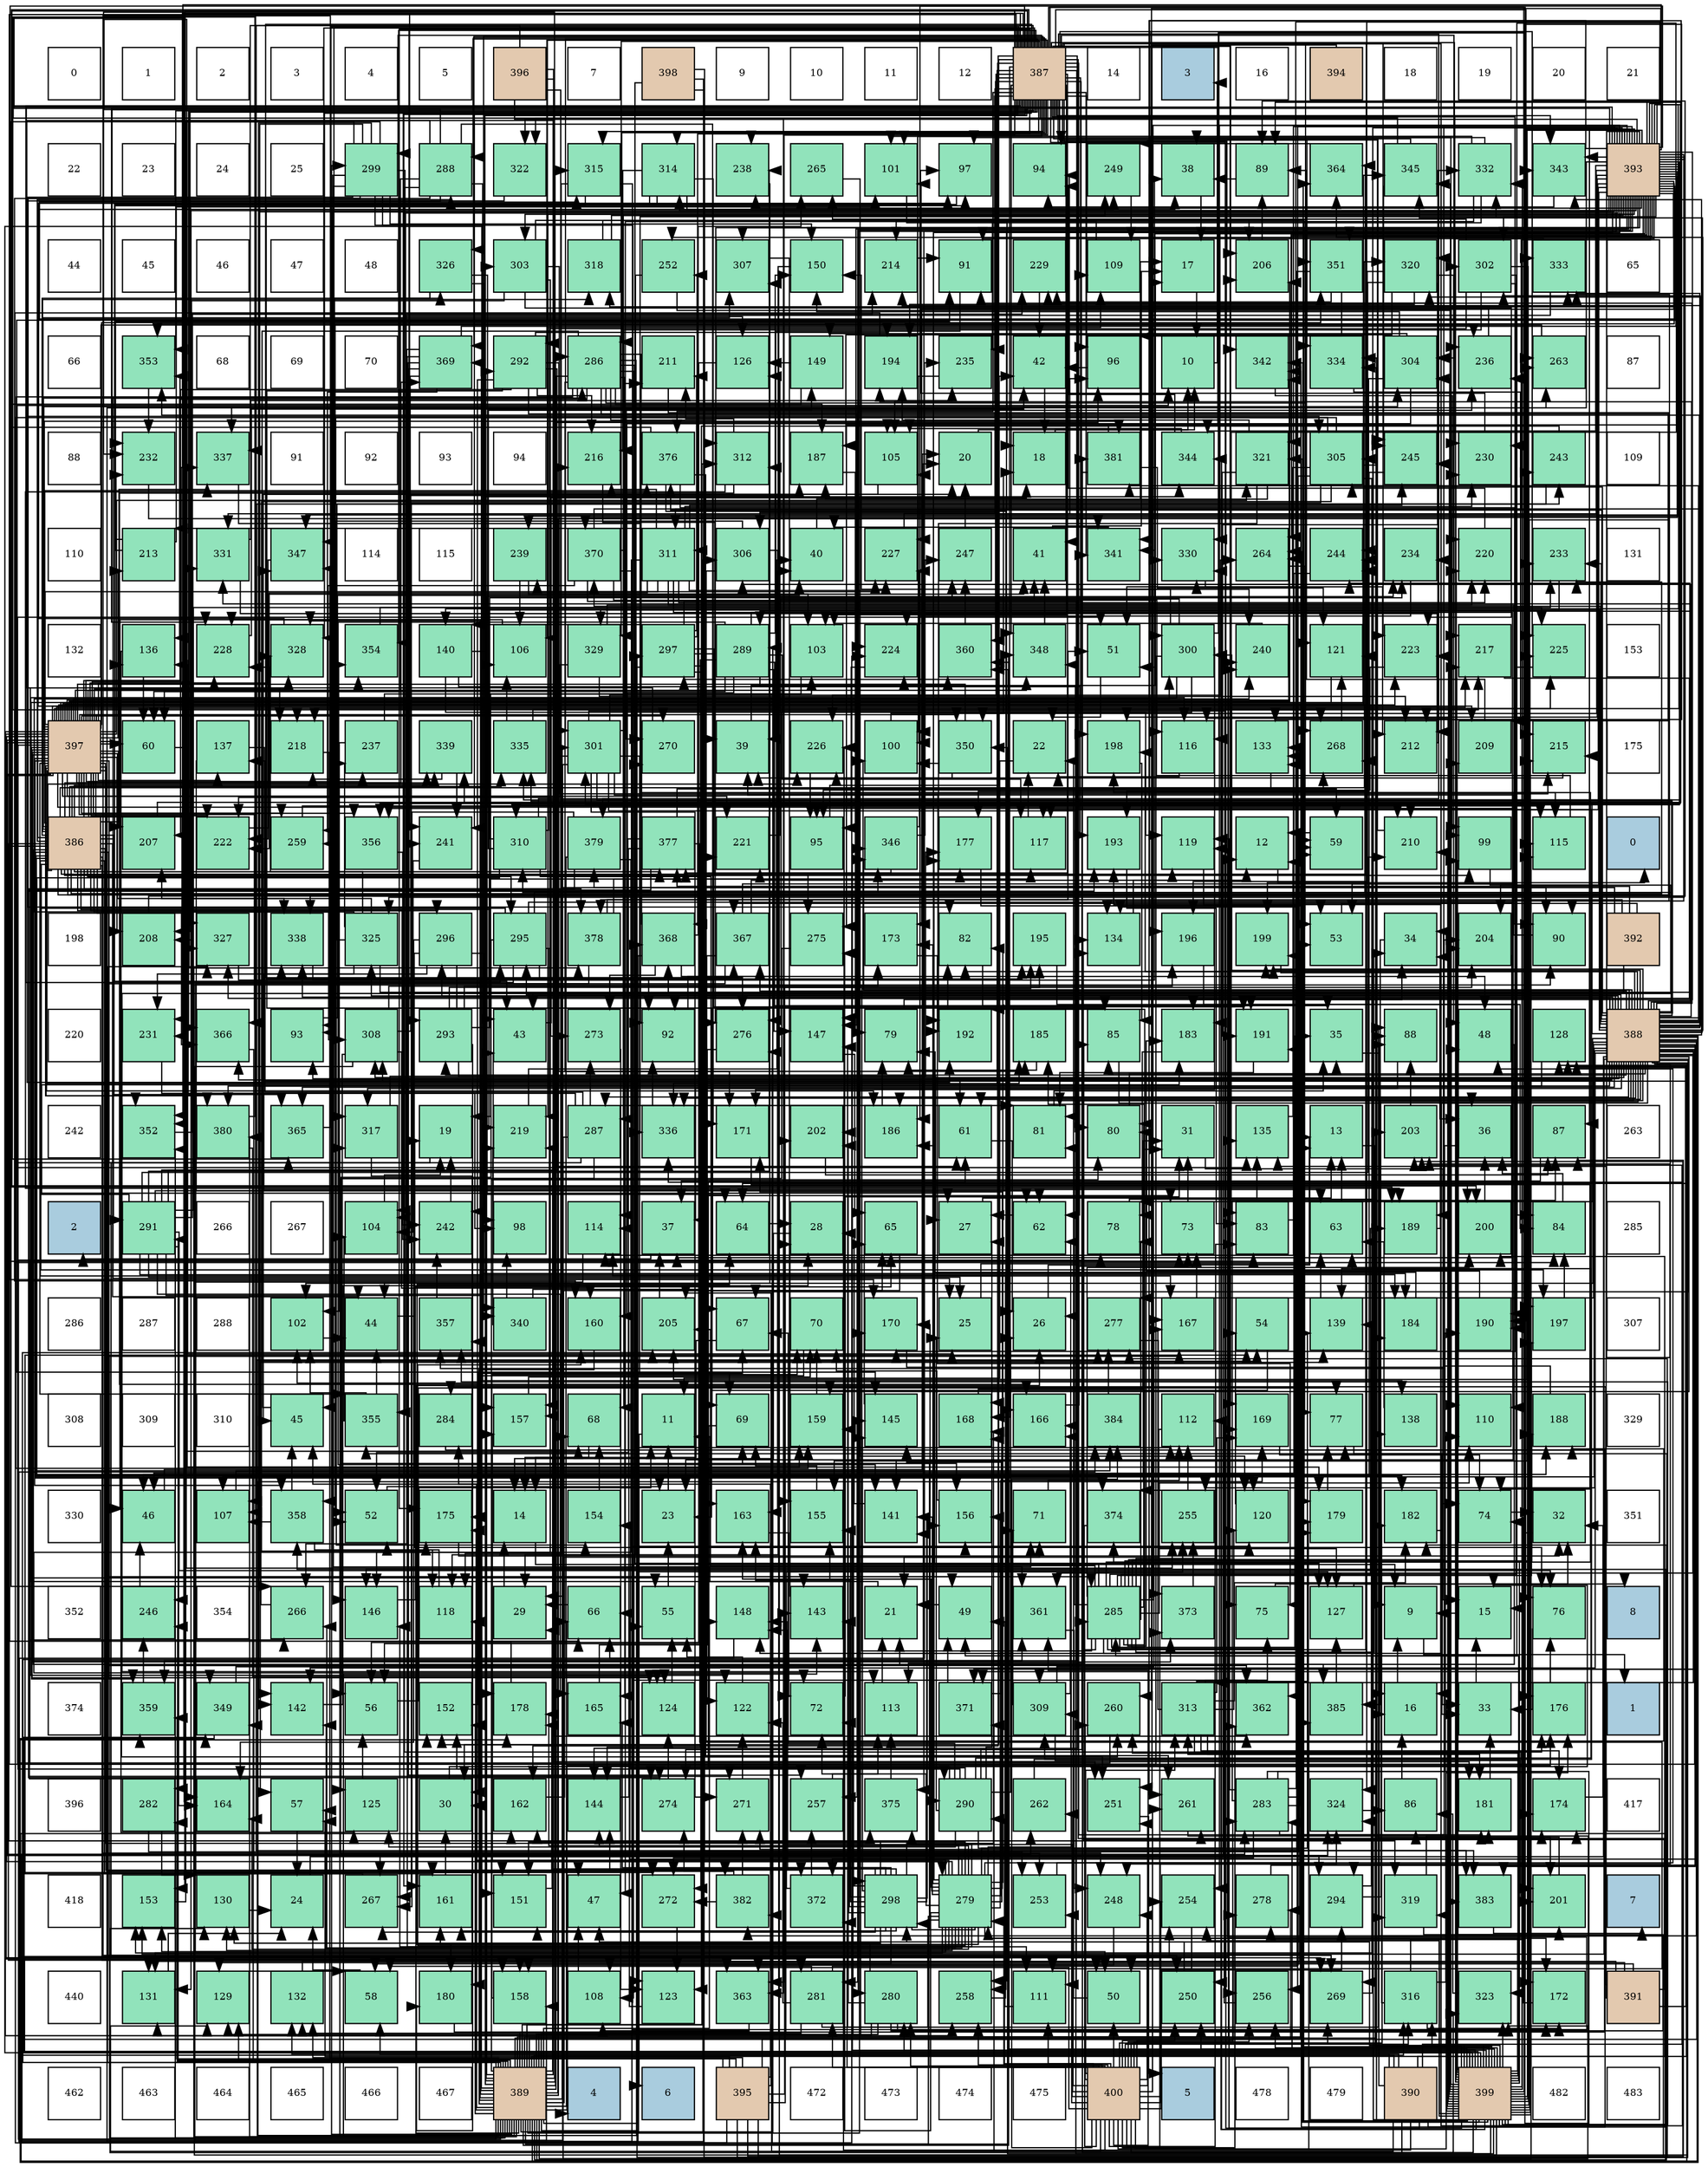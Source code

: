 digraph layout{
 rankdir=TB;
 splines=ortho;
 node [style=filled shape=square fixedsize=true width=0.6];
0[label="0", fontsize=8, fillcolor="#ffffff"];
1[label="1", fontsize=8, fillcolor="#ffffff"];
2[label="2", fontsize=8, fillcolor="#ffffff"];
3[label="3", fontsize=8, fillcolor="#ffffff"];
4[label="4", fontsize=8, fillcolor="#ffffff"];
5[label="5", fontsize=8, fillcolor="#ffffff"];
6[label="396", fontsize=8, fillcolor="#e3c9af"];
7[label="7", fontsize=8, fillcolor="#ffffff"];
8[label="398", fontsize=8, fillcolor="#e3c9af"];
9[label="9", fontsize=8, fillcolor="#ffffff"];
10[label="10", fontsize=8, fillcolor="#ffffff"];
11[label="11", fontsize=8, fillcolor="#ffffff"];
12[label="12", fontsize=8, fillcolor="#ffffff"];
13[label="387", fontsize=8, fillcolor="#e3c9af"];
14[label="14", fontsize=8, fillcolor="#ffffff"];
15[label="3", fontsize=8, fillcolor="#a9ccde"];
16[label="16", fontsize=8, fillcolor="#ffffff"];
17[label="394", fontsize=8, fillcolor="#e3c9af"];
18[label="18", fontsize=8, fillcolor="#ffffff"];
19[label="19", fontsize=8, fillcolor="#ffffff"];
20[label="20", fontsize=8, fillcolor="#ffffff"];
21[label="21", fontsize=8, fillcolor="#ffffff"];
22[label="22", fontsize=8, fillcolor="#ffffff"];
23[label="23", fontsize=8, fillcolor="#ffffff"];
24[label="24", fontsize=8, fillcolor="#ffffff"];
25[label="25", fontsize=8, fillcolor="#ffffff"];
26[label="299", fontsize=8, fillcolor="#91e3bb"];
27[label="288", fontsize=8, fillcolor="#91e3bb"];
28[label="322", fontsize=8, fillcolor="#91e3bb"];
29[label="315", fontsize=8, fillcolor="#91e3bb"];
30[label="314", fontsize=8, fillcolor="#91e3bb"];
31[label="238", fontsize=8, fillcolor="#91e3bb"];
32[label="265", fontsize=8, fillcolor="#91e3bb"];
33[label="101", fontsize=8, fillcolor="#91e3bb"];
34[label="97", fontsize=8, fillcolor="#91e3bb"];
35[label="94", fontsize=8, fillcolor="#91e3bb"];
36[label="249", fontsize=8, fillcolor="#91e3bb"];
37[label="38", fontsize=8, fillcolor="#91e3bb"];
38[label="89", fontsize=8, fillcolor="#91e3bb"];
39[label="364", fontsize=8, fillcolor="#91e3bb"];
40[label="345", fontsize=8, fillcolor="#91e3bb"];
41[label="332", fontsize=8, fillcolor="#91e3bb"];
42[label="343", fontsize=8, fillcolor="#91e3bb"];
43[label="393", fontsize=8, fillcolor="#e3c9af"];
44[label="44", fontsize=8, fillcolor="#ffffff"];
45[label="45", fontsize=8, fillcolor="#ffffff"];
46[label="46", fontsize=8, fillcolor="#ffffff"];
47[label="47", fontsize=8, fillcolor="#ffffff"];
48[label="48", fontsize=8, fillcolor="#ffffff"];
49[label="326", fontsize=8, fillcolor="#91e3bb"];
50[label="303", fontsize=8, fillcolor="#91e3bb"];
51[label="318", fontsize=8, fillcolor="#91e3bb"];
52[label="252", fontsize=8, fillcolor="#91e3bb"];
53[label="307", fontsize=8, fillcolor="#91e3bb"];
54[label="150", fontsize=8, fillcolor="#91e3bb"];
55[label="214", fontsize=8, fillcolor="#91e3bb"];
56[label="91", fontsize=8, fillcolor="#91e3bb"];
57[label="229", fontsize=8, fillcolor="#91e3bb"];
58[label="109", fontsize=8, fillcolor="#91e3bb"];
59[label="17", fontsize=8, fillcolor="#91e3bb"];
60[label="206", fontsize=8, fillcolor="#91e3bb"];
61[label="351", fontsize=8, fillcolor="#91e3bb"];
62[label="320", fontsize=8, fillcolor="#91e3bb"];
63[label="302", fontsize=8, fillcolor="#91e3bb"];
64[label="333", fontsize=8, fillcolor="#91e3bb"];
65[label="65", fontsize=8, fillcolor="#ffffff"];
66[label="66", fontsize=8, fillcolor="#ffffff"];
67[label="353", fontsize=8, fillcolor="#91e3bb"];
68[label="68", fontsize=8, fillcolor="#ffffff"];
69[label="69", fontsize=8, fillcolor="#ffffff"];
70[label="70", fontsize=8, fillcolor="#ffffff"];
71[label="369", fontsize=8, fillcolor="#91e3bb"];
72[label="292", fontsize=8, fillcolor="#91e3bb"];
73[label="286", fontsize=8, fillcolor="#91e3bb"];
74[label="211", fontsize=8, fillcolor="#91e3bb"];
75[label="126", fontsize=8, fillcolor="#91e3bb"];
76[label="149", fontsize=8, fillcolor="#91e3bb"];
77[label="194", fontsize=8, fillcolor="#91e3bb"];
78[label="235", fontsize=8, fillcolor="#91e3bb"];
79[label="42", fontsize=8, fillcolor="#91e3bb"];
80[label="96", fontsize=8, fillcolor="#91e3bb"];
81[label="10", fontsize=8, fillcolor="#91e3bb"];
82[label="342", fontsize=8, fillcolor="#91e3bb"];
83[label="334", fontsize=8, fillcolor="#91e3bb"];
84[label="304", fontsize=8, fillcolor="#91e3bb"];
85[label="236", fontsize=8, fillcolor="#91e3bb"];
86[label="263", fontsize=8, fillcolor="#91e3bb"];
87[label="87", fontsize=8, fillcolor="#ffffff"];
88[label="88", fontsize=8, fillcolor="#ffffff"];
89[label="232", fontsize=8, fillcolor="#91e3bb"];
90[label="337", fontsize=8, fillcolor="#91e3bb"];
91[label="91", fontsize=8, fillcolor="#ffffff"];
92[label="92", fontsize=8, fillcolor="#ffffff"];
93[label="93", fontsize=8, fillcolor="#ffffff"];
94[label="94", fontsize=8, fillcolor="#ffffff"];
95[label="216", fontsize=8, fillcolor="#91e3bb"];
96[label="376", fontsize=8, fillcolor="#91e3bb"];
97[label="312", fontsize=8, fillcolor="#91e3bb"];
98[label="187", fontsize=8, fillcolor="#91e3bb"];
99[label="105", fontsize=8, fillcolor="#91e3bb"];
100[label="20", fontsize=8, fillcolor="#91e3bb"];
101[label="18", fontsize=8, fillcolor="#91e3bb"];
102[label="381", fontsize=8, fillcolor="#91e3bb"];
103[label="344", fontsize=8, fillcolor="#91e3bb"];
104[label="321", fontsize=8, fillcolor="#91e3bb"];
105[label="305", fontsize=8, fillcolor="#91e3bb"];
106[label="245", fontsize=8, fillcolor="#91e3bb"];
107[label="230", fontsize=8, fillcolor="#91e3bb"];
108[label="243", fontsize=8, fillcolor="#91e3bb"];
109[label="109", fontsize=8, fillcolor="#ffffff"];
110[label="110", fontsize=8, fillcolor="#ffffff"];
111[label="213", fontsize=8, fillcolor="#91e3bb"];
112[label="331", fontsize=8, fillcolor="#91e3bb"];
113[label="347", fontsize=8, fillcolor="#91e3bb"];
114[label="114", fontsize=8, fillcolor="#ffffff"];
115[label="115", fontsize=8, fillcolor="#ffffff"];
116[label="239", fontsize=8, fillcolor="#91e3bb"];
117[label="370", fontsize=8, fillcolor="#91e3bb"];
118[label="311", fontsize=8, fillcolor="#91e3bb"];
119[label="306", fontsize=8, fillcolor="#91e3bb"];
120[label="40", fontsize=8, fillcolor="#91e3bb"];
121[label="227", fontsize=8, fillcolor="#91e3bb"];
122[label="247", fontsize=8, fillcolor="#91e3bb"];
123[label="41", fontsize=8, fillcolor="#91e3bb"];
124[label="341", fontsize=8, fillcolor="#91e3bb"];
125[label="330", fontsize=8, fillcolor="#91e3bb"];
126[label="264", fontsize=8, fillcolor="#91e3bb"];
127[label="244", fontsize=8, fillcolor="#91e3bb"];
128[label="234", fontsize=8, fillcolor="#91e3bb"];
129[label="220", fontsize=8, fillcolor="#91e3bb"];
130[label="233", fontsize=8, fillcolor="#91e3bb"];
131[label="131", fontsize=8, fillcolor="#ffffff"];
132[label="132", fontsize=8, fillcolor="#ffffff"];
133[label="136", fontsize=8, fillcolor="#91e3bb"];
134[label="228", fontsize=8, fillcolor="#91e3bb"];
135[label="328", fontsize=8, fillcolor="#91e3bb"];
136[label="354", fontsize=8, fillcolor="#91e3bb"];
137[label="140", fontsize=8, fillcolor="#91e3bb"];
138[label="106", fontsize=8, fillcolor="#91e3bb"];
139[label="329", fontsize=8, fillcolor="#91e3bb"];
140[label="297", fontsize=8, fillcolor="#91e3bb"];
141[label="289", fontsize=8, fillcolor="#91e3bb"];
142[label="103", fontsize=8, fillcolor="#91e3bb"];
143[label="224", fontsize=8, fillcolor="#91e3bb"];
144[label="360", fontsize=8, fillcolor="#91e3bb"];
145[label="348", fontsize=8, fillcolor="#91e3bb"];
146[label="51", fontsize=8, fillcolor="#91e3bb"];
147[label="300", fontsize=8, fillcolor="#91e3bb"];
148[label="240", fontsize=8, fillcolor="#91e3bb"];
149[label="121", fontsize=8, fillcolor="#91e3bb"];
150[label="223", fontsize=8, fillcolor="#91e3bb"];
151[label="217", fontsize=8, fillcolor="#91e3bb"];
152[label="225", fontsize=8, fillcolor="#91e3bb"];
153[label="153", fontsize=8, fillcolor="#ffffff"];
154[label="397", fontsize=8, fillcolor="#e3c9af"];
155[label="60", fontsize=8, fillcolor="#91e3bb"];
156[label="137", fontsize=8, fillcolor="#91e3bb"];
157[label="218", fontsize=8, fillcolor="#91e3bb"];
158[label="237", fontsize=8, fillcolor="#91e3bb"];
159[label="339", fontsize=8, fillcolor="#91e3bb"];
160[label="335", fontsize=8, fillcolor="#91e3bb"];
161[label="301", fontsize=8, fillcolor="#91e3bb"];
162[label="270", fontsize=8, fillcolor="#91e3bb"];
163[label="39", fontsize=8, fillcolor="#91e3bb"];
164[label="226", fontsize=8, fillcolor="#91e3bb"];
165[label="100", fontsize=8, fillcolor="#91e3bb"];
166[label="350", fontsize=8, fillcolor="#91e3bb"];
167[label="22", fontsize=8, fillcolor="#91e3bb"];
168[label="198", fontsize=8, fillcolor="#91e3bb"];
169[label="116", fontsize=8, fillcolor="#91e3bb"];
170[label="133", fontsize=8, fillcolor="#91e3bb"];
171[label="268", fontsize=8, fillcolor="#91e3bb"];
172[label="212", fontsize=8, fillcolor="#91e3bb"];
173[label="209", fontsize=8, fillcolor="#91e3bb"];
174[label="215", fontsize=8, fillcolor="#91e3bb"];
175[label="175", fontsize=8, fillcolor="#ffffff"];
176[label="386", fontsize=8, fillcolor="#e3c9af"];
177[label="207", fontsize=8, fillcolor="#91e3bb"];
178[label="222", fontsize=8, fillcolor="#91e3bb"];
179[label="259", fontsize=8, fillcolor="#91e3bb"];
180[label="356", fontsize=8, fillcolor="#91e3bb"];
181[label="241", fontsize=8, fillcolor="#91e3bb"];
182[label="310", fontsize=8, fillcolor="#91e3bb"];
183[label="379", fontsize=8, fillcolor="#91e3bb"];
184[label="377", fontsize=8, fillcolor="#91e3bb"];
185[label="221", fontsize=8, fillcolor="#91e3bb"];
186[label="95", fontsize=8, fillcolor="#91e3bb"];
187[label="346", fontsize=8, fillcolor="#91e3bb"];
188[label="177", fontsize=8, fillcolor="#91e3bb"];
189[label="117", fontsize=8, fillcolor="#91e3bb"];
190[label="193", fontsize=8, fillcolor="#91e3bb"];
191[label="119", fontsize=8, fillcolor="#91e3bb"];
192[label="12", fontsize=8, fillcolor="#91e3bb"];
193[label="59", fontsize=8, fillcolor="#91e3bb"];
194[label="210", fontsize=8, fillcolor="#91e3bb"];
195[label="99", fontsize=8, fillcolor="#91e3bb"];
196[label="115", fontsize=8, fillcolor="#91e3bb"];
197[label="0", fontsize=8, fillcolor="#a9ccde"];
198[label="198", fontsize=8, fillcolor="#ffffff"];
199[label="208", fontsize=8, fillcolor="#91e3bb"];
200[label="327", fontsize=8, fillcolor="#91e3bb"];
201[label="338", fontsize=8, fillcolor="#91e3bb"];
202[label="325", fontsize=8, fillcolor="#91e3bb"];
203[label="296", fontsize=8, fillcolor="#91e3bb"];
204[label="295", fontsize=8, fillcolor="#91e3bb"];
205[label="378", fontsize=8, fillcolor="#91e3bb"];
206[label="368", fontsize=8, fillcolor="#91e3bb"];
207[label="367", fontsize=8, fillcolor="#91e3bb"];
208[label="275", fontsize=8, fillcolor="#91e3bb"];
209[label="173", fontsize=8, fillcolor="#91e3bb"];
210[label="82", fontsize=8, fillcolor="#91e3bb"];
211[label="195", fontsize=8, fillcolor="#91e3bb"];
212[label="134", fontsize=8, fillcolor="#91e3bb"];
213[label="196", fontsize=8, fillcolor="#91e3bb"];
214[label="199", fontsize=8, fillcolor="#91e3bb"];
215[label="53", fontsize=8, fillcolor="#91e3bb"];
216[label="34", fontsize=8, fillcolor="#91e3bb"];
217[label="204", fontsize=8, fillcolor="#91e3bb"];
218[label="90", fontsize=8, fillcolor="#91e3bb"];
219[label="392", fontsize=8, fillcolor="#e3c9af"];
220[label="220", fontsize=8, fillcolor="#ffffff"];
221[label="231", fontsize=8, fillcolor="#91e3bb"];
222[label="366", fontsize=8, fillcolor="#91e3bb"];
223[label="93", fontsize=8, fillcolor="#91e3bb"];
224[label="308", fontsize=8, fillcolor="#91e3bb"];
225[label="293", fontsize=8, fillcolor="#91e3bb"];
226[label="43", fontsize=8, fillcolor="#91e3bb"];
227[label="273", fontsize=8, fillcolor="#91e3bb"];
228[label="92", fontsize=8, fillcolor="#91e3bb"];
229[label="276", fontsize=8, fillcolor="#91e3bb"];
230[label="147", fontsize=8, fillcolor="#91e3bb"];
231[label="79", fontsize=8, fillcolor="#91e3bb"];
232[label="192", fontsize=8, fillcolor="#91e3bb"];
233[label="185", fontsize=8, fillcolor="#91e3bb"];
234[label="85", fontsize=8, fillcolor="#91e3bb"];
235[label="183", fontsize=8, fillcolor="#91e3bb"];
236[label="191", fontsize=8, fillcolor="#91e3bb"];
237[label="35", fontsize=8, fillcolor="#91e3bb"];
238[label="88", fontsize=8, fillcolor="#91e3bb"];
239[label="48", fontsize=8, fillcolor="#91e3bb"];
240[label="128", fontsize=8, fillcolor="#91e3bb"];
241[label="388", fontsize=8, fillcolor="#e3c9af"];
242[label="242", fontsize=8, fillcolor="#ffffff"];
243[label="352", fontsize=8, fillcolor="#91e3bb"];
244[label="380", fontsize=8, fillcolor="#91e3bb"];
245[label="365", fontsize=8, fillcolor="#91e3bb"];
246[label="317", fontsize=8, fillcolor="#91e3bb"];
247[label="19", fontsize=8, fillcolor="#91e3bb"];
248[label="219", fontsize=8, fillcolor="#91e3bb"];
249[label="287", fontsize=8, fillcolor="#91e3bb"];
250[label="336", fontsize=8, fillcolor="#91e3bb"];
251[label="171", fontsize=8, fillcolor="#91e3bb"];
252[label="202", fontsize=8, fillcolor="#91e3bb"];
253[label="186", fontsize=8, fillcolor="#91e3bb"];
254[label="61", fontsize=8, fillcolor="#91e3bb"];
255[label="81", fontsize=8, fillcolor="#91e3bb"];
256[label="80", fontsize=8, fillcolor="#91e3bb"];
257[label="31", fontsize=8, fillcolor="#91e3bb"];
258[label="135", fontsize=8, fillcolor="#91e3bb"];
259[label="13", fontsize=8, fillcolor="#91e3bb"];
260[label="203", fontsize=8, fillcolor="#91e3bb"];
261[label="36", fontsize=8, fillcolor="#91e3bb"];
262[label="87", fontsize=8, fillcolor="#91e3bb"];
263[label="263", fontsize=8, fillcolor="#ffffff"];
264[label="2", fontsize=8, fillcolor="#a9ccde"];
265[label="291", fontsize=8, fillcolor="#91e3bb"];
266[label="266", fontsize=8, fillcolor="#ffffff"];
267[label="267", fontsize=8, fillcolor="#ffffff"];
268[label="104", fontsize=8, fillcolor="#91e3bb"];
269[label="242", fontsize=8, fillcolor="#91e3bb"];
270[label="98", fontsize=8, fillcolor="#91e3bb"];
271[label="114", fontsize=8, fillcolor="#91e3bb"];
272[label="37", fontsize=8, fillcolor="#91e3bb"];
273[label="64", fontsize=8, fillcolor="#91e3bb"];
274[label="28", fontsize=8, fillcolor="#91e3bb"];
275[label="65", fontsize=8, fillcolor="#91e3bb"];
276[label="27", fontsize=8, fillcolor="#91e3bb"];
277[label="62", fontsize=8, fillcolor="#91e3bb"];
278[label="78", fontsize=8, fillcolor="#91e3bb"];
279[label="73", fontsize=8, fillcolor="#91e3bb"];
280[label="83", fontsize=8, fillcolor="#91e3bb"];
281[label="63", fontsize=8, fillcolor="#91e3bb"];
282[label="189", fontsize=8, fillcolor="#91e3bb"];
283[label="200", fontsize=8, fillcolor="#91e3bb"];
284[label="84", fontsize=8, fillcolor="#91e3bb"];
285[label="285", fontsize=8, fillcolor="#ffffff"];
286[label="286", fontsize=8, fillcolor="#ffffff"];
287[label="287", fontsize=8, fillcolor="#ffffff"];
288[label="288", fontsize=8, fillcolor="#ffffff"];
289[label="102", fontsize=8, fillcolor="#91e3bb"];
290[label="44", fontsize=8, fillcolor="#91e3bb"];
291[label="357", fontsize=8, fillcolor="#91e3bb"];
292[label="340", fontsize=8, fillcolor="#91e3bb"];
293[label="160", fontsize=8, fillcolor="#91e3bb"];
294[label="205", fontsize=8, fillcolor="#91e3bb"];
295[label="67", fontsize=8, fillcolor="#91e3bb"];
296[label="70", fontsize=8, fillcolor="#91e3bb"];
297[label="170", fontsize=8, fillcolor="#91e3bb"];
298[label="25", fontsize=8, fillcolor="#91e3bb"];
299[label="26", fontsize=8, fillcolor="#91e3bb"];
300[label="277", fontsize=8, fillcolor="#91e3bb"];
301[label="167", fontsize=8, fillcolor="#91e3bb"];
302[label="54", fontsize=8, fillcolor="#91e3bb"];
303[label="139", fontsize=8, fillcolor="#91e3bb"];
304[label="184", fontsize=8, fillcolor="#91e3bb"];
305[label="190", fontsize=8, fillcolor="#91e3bb"];
306[label="197", fontsize=8, fillcolor="#91e3bb"];
307[label="307", fontsize=8, fillcolor="#ffffff"];
308[label="308", fontsize=8, fillcolor="#ffffff"];
309[label="309", fontsize=8, fillcolor="#ffffff"];
310[label="310", fontsize=8, fillcolor="#ffffff"];
311[label="45", fontsize=8, fillcolor="#91e3bb"];
312[label="355", fontsize=8, fillcolor="#91e3bb"];
313[label="284", fontsize=8, fillcolor="#91e3bb"];
314[label="157", fontsize=8, fillcolor="#91e3bb"];
315[label="68", fontsize=8, fillcolor="#91e3bb"];
316[label="11", fontsize=8, fillcolor="#91e3bb"];
317[label="69", fontsize=8, fillcolor="#91e3bb"];
318[label="159", fontsize=8, fillcolor="#91e3bb"];
319[label="145", fontsize=8, fillcolor="#91e3bb"];
320[label="168", fontsize=8, fillcolor="#91e3bb"];
321[label="166", fontsize=8, fillcolor="#91e3bb"];
322[label="384", fontsize=8, fillcolor="#91e3bb"];
323[label="112", fontsize=8, fillcolor="#91e3bb"];
324[label="169", fontsize=8, fillcolor="#91e3bb"];
325[label="77", fontsize=8, fillcolor="#91e3bb"];
326[label="138", fontsize=8, fillcolor="#91e3bb"];
327[label="110", fontsize=8, fillcolor="#91e3bb"];
328[label="188", fontsize=8, fillcolor="#91e3bb"];
329[label="329", fontsize=8, fillcolor="#ffffff"];
330[label="330", fontsize=8, fillcolor="#ffffff"];
331[label="46", fontsize=8, fillcolor="#91e3bb"];
332[label="107", fontsize=8, fillcolor="#91e3bb"];
333[label="358", fontsize=8, fillcolor="#91e3bb"];
334[label="52", fontsize=8, fillcolor="#91e3bb"];
335[label="175", fontsize=8, fillcolor="#91e3bb"];
336[label="14", fontsize=8, fillcolor="#91e3bb"];
337[label="154", fontsize=8, fillcolor="#91e3bb"];
338[label="23", fontsize=8, fillcolor="#91e3bb"];
339[label="163", fontsize=8, fillcolor="#91e3bb"];
340[label="155", fontsize=8, fillcolor="#91e3bb"];
341[label="141", fontsize=8, fillcolor="#91e3bb"];
342[label="156", fontsize=8, fillcolor="#91e3bb"];
343[label="71", fontsize=8, fillcolor="#91e3bb"];
344[label="374", fontsize=8, fillcolor="#91e3bb"];
345[label="255", fontsize=8, fillcolor="#91e3bb"];
346[label="120", fontsize=8, fillcolor="#91e3bb"];
347[label="179", fontsize=8, fillcolor="#91e3bb"];
348[label="182", fontsize=8, fillcolor="#91e3bb"];
349[label="74", fontsize=8, fillcolor="#91e3bb"];
350[label="32", fontsize=8, fillcolor="#91e3bb"];
351[label="351", fontsize=8, fillcolor="#ffffff"];
352[label="352", fontsize=8, fillcolor="#ffffff"];
353[label="246", fontsize=8, fillcolor="#91e3bb"];
354[label="354", fontsize=8, fillcolor="#ffffff"];
355[label="266", fontsize=8, fillcolor="#91e3bb"];
356[label="146", fontsize=8, fillcolor="#91e3bb"];
357[label="118", fontsize=8, fillcolor="#91e3bb"];
358[label="29", fontsize=8, fillcolor="#91e3bb"];
359[label="66", fontsize=8, fillcolor="#91e3bb"];
360[label="55", fontsize=8, fillcolor="#91e3bb"];
361[label="148", fontsize=8, fillcolor="#91e3bb"];
362[label="143", fontsize=8, fillcolor="#91e3bb"];
363[label="21", fontsize=8, fillcolor="#91e3bb"];
364[label="49", fontsize=8, fillcolor="#91e3bb"];
365[label="361", fontsize=8, fillcolor="#91e3bb"];
366[label="285", fontsize=8, fillcolor="#91e3bb"];
367[label="373", fontsize=8, fillcolor="#91e3bb"];
368[label="75", fontsize=8, fillcolor="#91e3bb"];
369[label="127", fontsize=8, fillcolor="#91e3bb"];
370[label="9", fontsize=8, fillcolor="#91e3bb"];
371[label="15", fontsize=8, fillcolor="#91e3bb"];
372[label="76", fontsize=8, fillcolor="#91e3bb"];
373[label="8", fontsize=8, fillcolor="#a9ccde"];
374[label="374", fontsize=8, fillcolor="#ffffff"];
375[label="359", fontsize=8, fillcolor="#91e3bb"];
376[label="349", fontsize=8, fillcolor="#91e3bb"];
377[label="142", fontsize=8, fillcolor="#91e3bb"];
378[label="56", fontsize=8, fillcolor="#91e3bb"];
379[label="152", fontsize=8, fillcolor="#91e3bb"];
380[label="178", fontsize=8, fillcolor="#91e3bb"];
381[label="165", fontsize=8, fillcolor="#91e3bb"];
382[label="124", fontsize=8, fillcolor="#91e3bb"];
383[label="122", fontsize=8, fillcolor="#91e3bb"];
384[label="72", fontsize=8, fillcolor="#91e3bb"];
385[label="113", fontsize=8, fillcolor="#91e3bb"];
386[label="371", fontsize=8, fillcolor="#91e3bb"];
387[label="309", fontsize=8, fillcolor="#91e3bb"];
388[label="260", fontsize=8, fillcolor="#91e3bb"];
389[label="313", fontsize=8, fillcolor="#91e3bb"];
390[label="362", fontsize=8, fillcolor="#91e3bb"];
391[label="385", fontsize=8, fillcolor="#91e3bb"];
392[label="16", fontsize=8, fillcolor="#91e3bb"];
393[label="33", fontsize=8, fillcolor="#91e3bb"];
394[label="176", fontsize=8, fillcolor="#91e3bb"];
395[label="1", fontsize=8, fillcolor="#a9ccde"];
396[label="396", fontsize=8, fillcolor="#ffffff"];
397[label="282", fontsize=8, fillcolor="#91e3bb"];
398[label="164", fontsize=8, fillcolor="#91e3bb"];
399[label="57", fontsize=8, fillcolor="#91e3bb"];
400[label="125", fontsize=8, fillcolor="#91e3bb"];
401[label="30", fontsize=8, fillcolor="#91e3bb"];
402[label="162", fontsize=8, fillcolor="#91e3bb"];
403[label="144", fontsize=8, fillcolor="#91e3bb"];
404[label="274", fontsize=8, fillcolor="#91e3bb"];
405[label="271", fontsize=8, fillcolor="#91e3bb"];
406[label="257", fontsize=8, fillcolor="#91e3bb"];
407[label="375", fontsize=8, fillcolor="#91e3bb"];
408[label="290", fontsize=8, fillcolor="#91e3bb"];
409[label="262", fontsize=8, fillcolor="#91e3bb"];
410[label="251", fontsize=8, fillcolor="#91e3bb"];
411[label="261", fontsize=8, fillcolor="#91e3bb"];
412[label="283", fontsize=8, fillcolor="#91e3bb"];
413[label="324", fontsize=8, fillcolor="#91e3bb"];
414[label="86", fontsize=8, fillcolor="#91e3bb"];
415[label="181", fontsize=8, fillcolor="#91e3bb"];
416[label="174", fontsize=8, fillcolor="#91e3bb"];
417[label="417", fontsize=8, fillcolor="#ffffff"];
418[label="418", fontsize=8, fillcolor="#ffffff"];
419[label="153", fontsize=8, fillcolor="#91e3bb"];
420[label="130", fontsize=8, fillcolor="#91e3bb"];
421[label="24", fontsize=8, fillcolor="#91e3bb"];
422[label="267", fontsize=8, fillcolor="#91e3bb"];
423[label="161", fontsize=8, fillcolor="#91e3bb"];
424[label="151", fontsize=8, fillcolor="#91e3bb"];
425[label="47", fontsize=8, fillcolor="#91e3bb"];
426[label="272", fontsize=8, fillcolor="#91e3bb"];
427[label="382", fontsize=8, fillcolor="#91e3bb"];
428[label="372", fontsize=8, fillcolor="#91e3bb"];
429[label="298", fontsize=8, fillcolor="#91e3bb"];
430[label="279", fontsize=8, fillcolor="#91e3bb"];
431[label="253", fontsize=8, fillcolor="#91e3bb"];
432[label="248", fontsize=8, fillcolor="#91e3bb"];
433[label="254", fontsize=8, fillcolor="#91e3bb"];
434[label="278", fontsize=8, fillcolor="#91e3bb"];
435[label="294", fontsize=8, fillcolor="#91e3bb"];
436[label="319", fontsize=8, fillcolor="#91e3bb"];
437[label="383", fontsize=8, fillcolor="#91e3bb"];
438[label="201", fontsize=8, fillcolor="#91e3bb"];
439[label="7", fontsize=8, fillcolor="#a9ccde"];
440[label="440", fontsize=8, fillcolor="#ffffff"];
441[label="131", fontsize=8, fillcolor="#91e3bb"];
442[label="129", fontsize=8, fillcolor="#91e3bb"];
443[label="132", fontsize=8, fillcolor="#91e3bb"];
444[label="58", fontsize=8, fillcolor="#91e3bb"];
445[label="180", fontsize=8, fillcolor="#91e3bb"];
446[label="158", fontsize=8, fillcolor="#91e3bb"];
447[label="108", fontsize=8, fillcolor="#91e3bb"];
448[label="123", fontsize=8, fillcolor="#91e3bb"];
449[label="363", fontsize=8, fillcolor="#91e3bb"];
450[label="281", fontsize=8, fillcolor="#91e3bb"];
451[label="280", fontsize=8, fillcolor="#91e3bb"];
452[label="258", fontsize=8, fillcolor="#91e3bb"];
453[label="111", fontsize=8, fillcolor="#91e3bb"];
454[label="50", fontsize=8, fillcolor="#91e3bb"];
455[label="250", fontsize=8, fillcolor="#91e3bb"];
456[label="256", fontsize=8, fillcolor="#91e3bb"];
457[label="269", fontsize=8, fillcolor="#91e3bb"];
458[label="316", fontsize=8, fillcolor="#91e3bb"];
459[label="323", fontsize=8, fillcolor="#91e3bb"];
460[label="172", fontsize=8, fillcolor="#91e3bb"];
461[label="391", fontsize=8, fillcolor="#e3c9af"];
462[label="462", fontsize=8, fillcolor="#ffffff"];
463[label="463", fontsize=8, fillcolor="#ffffff"];
464[label="464", fontsize=8, fillcolor="#ffffff"];
465[label="465", fontsize=8, fillcolor="#ffffff"];
466[label="466", fontsize=8, fillcolor="#ffffff"];
467[label="467", fontsize=8, fillcolor="#ffffff"];
468[label="389", fontsize=8, fillcolor="#e3c9af"];
469[label="4", fontsize=8, fillcolor="#a9ccde"];
470[label="6", fontsize=8, fillcolor="#a9ccde"];
471[label="395", fontsize=8, fillcolor="#e3c9af"];
472[label="472", fontsize=8, fillcolor="#ffffff"];
473[label="473", fontsize=8, fillcolor="#ffffff"];
474[label="474", fontsize=8, fillcolor="#ffffff"];
475[label="475", fontsize=8, fillcolor="#ffffff"];
476[label="400", fontsize=8, fillcolor="#e3c9af"];
477[label="5", fontsize=8, fillcolor="#a9ccde"];
478[label="478", fontsize=8, fillcolor="#ffffff"];
479[label="479", fontsize=8, fillcolor="#ffffff"];
480[label="390", fontsize=8, fillcolor="#e3c9af"];
481[label="399", fontsize=8, fillcolor="#e3c9af"];
482[label="482", fontsize=8, fillcolor="#ffffff"];
483[label="483", fontsize=8, fillcolor="#ffffff"];
edge [constraint=false, style=vis];370 -> 395;
81 -> 15;
316 -> 470;
192 -> 197;
259 -> 370;
336 -> 370;
371 -> 370;
392 -> 370;
59 -> 81;
101 -> 81;
247 -> 81;
100 -> 81;
363 -> 316;
167 -> 316;
338 -> 316;
421 -> 192;
298 -> 259;
299 -> 259;
276 -> 259;
274 -> 336;
358 -> 336;
401 -> 371;
257 -> 371;
350 -> 371;
393 -> 371;
216 -> 392;
237 -> 392;
261 -> 392;
272 -> 264;
37 -> 59;
163 -> 59;
120 -> 59;
123 -> 59;
79 -> 101;
226 -> 101;
290 -> 247;
311 -> 100;
331 -> 100;
425 -> 469;
239 -> 363;
364 -> 363;
454 -> 167;
146 -> 167;
334 -> 338;
215 -> 338;
302 -> 338;
360 -> 338;
378 -> 316;
399 -> 421;
444 -> 421;
193 -> 192;
155 -> 298;
254 -> 299;
277 -> 276;
281 -> 259;
273 -> 274;
275 -> 358;
359 -> 358;
295 -> 336;
315 -> 336;
317 -> 401;
296 -> 401;
343 -> 257;
384 -> 257;
279 -> 257;
349 -> 350;
368 -> 350;
372 -> 393;
325 -> 393;
278 -> 216;
231 -> 216;
256 -> 237;
255 -> 237;
210 -> 237;
280 -> 237;
284 -> 261;
234 -> 261;
414 -> 392;
262 -> 272;
238 -> 272;
38 -> 37;
218 -> 163;
56 -> 163;
228 -> 120;
223 -> 120;
35 -> 123;
186 -> 79;
80 -> 79;
34 -> 226;
270 -> 226;
195 -> 226;
165 -> 101;
33 -> 101;
289 -> 290;
142 -> 247;
268 -> 247;
99 -> 311;
138 -> 331;
332 -> 100;
447 -> 425;
58 -> 425;
327 -> 239;
453 -> 364;
323 -> 363;
385 -> 363;
271 -> 454;
196 -> 146;
169 -> 167;
189 -> 167;
357 -> 334;
191 -> 215;
346 -> 302;
149 -> 360;
383 -> 360;
448 -> 360;
382 -> 360;
400 -> 378;
75 -> 378;
369 -> 373;
240 -> 399;
442 -> 444;
420 -> 421;
441 -> 421;
443 -> 193;
170 -> 193;
212 -> 192;
258 -> 192;
133 -> 155;
133 -> 400;
156 -> 254;
156 -> 277;
326 -> 281;
303 -> 281;
137 -> 273;
137 -> 255;
137 -> 191;
341 -> 274;
377 -> 274;
362 -> 274;
403 -> 275;
319 -> 275;
356 -> 275;
230 -> 275;
361 -> 359;
76 -> 359;
76 -> 75;
54 -> 358;
424 -> 358;
379 -> 295;
419 -> 315;
337 -> 315;
340 -> 317;
342 -> 296;
314 -> 296;
446 -> 296;
318 -> 296;
293 -> 401;
423 -> 401;
402 -> 343;
339 -> 384;
398 -> 279;
381 -> 279;
321 -> 279;
301 -> 279;
320 -> 257;
324 -> 349;
297 -> 349;
251 -> 349;
460 -> 349;
209 -> 368;
416 -> 350;
335 -> 350;
394 -> 372;
188 -> 325;
380 -> 325;
347 -> 325;
445 -> 325;
415 -> 393;
348 -> 393;
235 -> 278;
304 -> 231;
233 -> 231;
253 -> 231;
98 -> 231;
328 -> 216;
282 -> 216;
305 -> 256;
236 -> 255;
232 -> 210;
190 -> 280;
77 -> 284;
211 -> 284;
213 -> 284;
306 -> 284;
168 -> 234;
214 -> 261;
283 -> 261;
438 -> 414;
252 -> 262;
260 -> 238;
217 -> 272;
294 -> 272;
60 -> 38;
177 -> 38;
199 -> 38;
173 -> 38;
194 -> 37;
74 -> 218;
172 -> 56;
111 -> 56;
111 -> 34;
111 -> 33;
55 -> 56;
174 -> 163;
95 -> 163;
151 -> 228;
157 -> 223;
248 -> 120;
129 -> 35;
185 -> 123;
178 -> 123;
150 -> 186;
143 -> 186;
152 -> 186;
164 -> 186;
121 -> 80;
134 -> 79;
57 -> 79;
107 -> 34;
221 -> 270;
89 -> 195;
130 -> 226;
128 -> 165;
78 -> 165;
85 -> 33;
158 -> 289;
158 -> 142;
31 -> 290;
116 -> 142;
116 -> 138;
148 -> 142;
181 -> 268;
269 -> 247;
108 -> 99;
108 -> 332;
127 -> 331;
106 -> 331;
353 -> 331;
122 -> 100;
432 -> 447;
36 -> 58;
455 -> 425;
410 -> 477;
52 -> 327;
52 -> 357;
431 -> 239;
433 -> 453;
345 -> 323;
456 -> 323;
406 -> 385;
452 -> 271;
179 -> 196;
388 -> 146;
411 -> 169;
409 -> 189;
86 -> 334;
126 -> 215;
32 -> 346;
355 -> 302;
422 -> 302;
171 -> 149;
457 -> 149;
162 -> 383;
405 -> 383;
426 -> 448;
227 -> 448;
404 -> 382;
208 -> 378;
229 -> 378;
300 -> 369;
434 -> 240;
430 -> 399;
430 -> 273;
430 -> 359;
430 -> 317;
430 -> 384;
430 -> 210;
430 -> 357;
430 -> 420;
430 -> 441;
430 -> 341;
430 -> 377;
430 -> 403;
430 -> 319;
430 -> 356;
430 -> 230;
430 -> 361;
430 -> 424;
430 -> 419;
430 -> 340;
430 -> 342;
430 -> 314;
430 -> 293;
430 -> 423;
430 -> 339;
430 -> 398;
430 -> 321;
430 -> 320;
430 -> 324;
430 -> 251;
430 -> 460;
430 -> 209;
430 -> 335;
430 -> 188;
430 -> 380;
430 -> 347;
430 -> 355;
430 -> 208;
430 -> 229;
451 -> 191;
451 -> 442;
451 -> 420;
451 -> 441;
451 -> 252;
451 -> 217;
450 -> 444;
450 -> 238;
450 -> 383;
450 -> 443;
450 -> 170;
397 -> 193;
397 -> 420;
412 -> 215;
412 -> 193;
412 -> 262;
412 -> 327;
412 -> 191;
412 -> 170;
412 -> 217;
412 -> 171;
412 -> 426;
313 -> 170;
366 -> 278;
366 -> 256;
366 -> 255;
366 -> 280;
366 -> 234;
366 -> 327;
366 -> 212;
366 -> 258;
366 -> 235;
366 -> 304;
366 -> 233;
366 -> 253;
366 -> 328;
366 -> 282;
366 -> 305;
366 -> 236;
366 -> 232;
366 -> 190;
366 -> 211;
366 -> 213;
366 -> 306;
366 -> 168;
366 -> 214;
366 -> 283;
366 -> 260;
366 -> 294;
73 -> 298;
73 -> 317;
73 -> 372;
73 -> 323;
73 -> 196;
73 -> 149;
73 -> 133;
73 -> 303;
73 -> 381;
73 -> 415;
73 -> 233;
73 -> 98;
73 -> 431;
73 -> 406;
73 -> 229;
249 -> 454;
249 -> 255;
249 -> 196;
249 -> 133;
249 -> 156;
249 -> 431;
249 -> 227;
27 -> 155;
27 -> 295;
27 -> 326;
27 -> 318;
27 -> 293;
27 -> 394;
27 -> 347;
27 -> 213;
141 -> 155;
141 -> 271;
141 -> 189;
141 -> 341;
141 -> 403;
141 -> 230;
141 -> 54;
141 -> 305;
141 -> 236;
141 -> 190;
408 -> 298;
408 -> 299;
408 -> 276;
408 -> 254;
408 -> 277;
408 -> 281;
408 -> 295;
408 -> 400;
408 -> 303;
408 -> 379;
408 -> 337;
265 -> 298;
265 -> 277;
265 -> 372;
265 -> 314;
265 -> 398;
265 -> 381;
265 -> 235;
265 -> 304;
265 -> 194;
265 -> 55;
265 -> 95;
265 -> 152;
265 -> 31;
265 -> 181;
72 -> 254;
72 -> 234;
72 -> 251;
72 -> 380;
72 -> 77;
72 -> 177;
72 -> 173;
72 -> 95;
225 -> 276;
225 -> 209;
225 -> 188;
225 -> 445;
225 -> 211;
435 -> 326;
435 -> 303;
204 -> 400;
204 -> 303;
204 -> 314;
204 -> 306;
204 -> 388;
204 -> 171;
204 -> 229;
203 -> 281;
203 -> 317;
203 -> 342;
203 -> 398;
203 -> 304;
140 -> 58;
140 -> 137;
140 -> 362;
140 -> 236;
140 -> 74;
140 -> 410;
140 -> 52;
140 -> 426;
140 -> 208;
429 -> 384;
429 -> 341;
429 -> 362;
429 -> 403;
429 -> 319;
429 -> 361;
429 -> 424;
429 -> 340;
429 -> 342;
429 -> 446;
429 -> 318;
429 -> 423;
429 -> 402;
429 -> 339;
429 -> 381;
429 -> 320;
429 -> 297;
429 -> 380;
429 -> 445;
429 -> 422;
26 -> 364;
26 -> 343;
26 -> 210;
26 -> 280;
26 -> 448;
26 -> 75;
26 -> 377;
26 -> 356;
26 -> 54;
26 -> 424;
26 -> 190;
26 -> 345;
147 -> 372;
147 -> 75;
147 -> 362;
147 -> 54;
147 -> 251;
147 -> 355;
147 -> 229;
161 -> 256;
161 -> 385;
161 -> 357;
161 -> 319;
161 -> 76;
161 -> 232;
161 -> 433;
161 -> 456;
161 -> 126;
161 -> 405;
63 -> 315;
63 -> 356;
63 -> 314;
63 -> 297;
63 -> 394;
63 -> 32;
50 -> 356;
50 -> 60;
50 -> 199;
50 -> 174;
50 -> 150;
84 -> 76;
84 -> 54;
84 -> 293;
84 -> 188;
105 -> 146;
105 -> 334;
105 -> 419;
105 -> 446;
105 -> 318;
105 -> 335;
105 -> 438;
105 -> 422;
119 -> 337;
119 -> 339;
119 -> 328;
53 -> 340;
224 -> 342;
224 -> 446;
224 -> 293;
224 -> 98;
224 -> 213;
387 -> 343;
387 -> 321;
387 -> 301;
387 -> 438;
182 -> 58;
182 -> 339;
182 -> 328;
182 -> 74;
182 -> 128;
182 -> 85;
118 -> 384;
118 -> 218;
118 -> 195;
118 -> 111;
118 -> 95;
118 -> 129;
118 -> 178;
118 -> 121;
118 -> 107;
118 -> 116;
118 -> 106;
97 -> 321;
97 -> 282;
97 -> 74;
389 -> 368;
389 -> 346;
389 -> 301;
389 -> 324;
389 -> 416;
389 -> 347;
389 -> 415;
389 -> 348;
389 -> 438;
30 -> 251;
30 -> 199;
30 -> 173;
30 -> 95;
30 -> 36;
29 -> 218;
29 -> 460;
29 -> 211;
458 -> 460;
458 -> 416;
458 -> 394;
458 -> 348;
246 -> 188;
246 -> 445;
51 -> 347;
51 -> 36;
436 -> 415;
436 -> 438;
62 -> 239;
62 -> 235;
62 -> 98;
62 -> 190;
62 -> 77;
62 -> 214;
104 -> 98;
104 -> 236;
104 -> 232;
104 -> 77;
28 -> 232;
459 -> 414;
413 -> 414;
202 -> 177;
202 -> 134;
202 -> 221;
202 -> 158;
202 -> 148;
202 -> 108;
202 -> 127;
49 -> 223;
49 -> 270;
49 -> 194;
200 -> 37;
135 -> 37;
139 -> 172;
139 -> 129;
139 -> 178;
125 -> 172;
112 -> 172;
112 -> 78;
41 -> 34;
41 -> 33;
41 -> 55;
41 -> 78;
64 -> 56;
64 -> 268;
83 -> 174;
160 -> 138;
160 -> 151;
250 -> 228;
90 -> 228;
201 -> 228;
159 -> 157;
159 -> 181;
292 -> 270;
292 -> 248;
292 -> 185;
124 -> 120;
82 -> 129;
42 -> 35;
103 -> 35;
103 -> 99;
40 -> 35;
40 -> 106;
40 -> 353;
187 -> 185;
187 -> 121;
187 -> 122;
113 -> 178;
145 -> 123;
376 -> 143;
376 -> 164;
166 -> 165;
166 -> 143;
166 -> 164;
61 -> 80;
61 -> 57;
61 -> 405;
243 -> 57;
67 -> 89;
136 -> 130;
312 -> 290;
312 -> 289;
312 -> 268;
180 -> 269;
291 -> 269;
333 -> 311;
333 -> 332;
333 -> 357;
375 -> 353;
144 -> 122;
365 -> 432;
390 -> 447;
449 -> 447;
39 -> 36;
245 -> 455;
222 -> 425;
207 -> 327;
207 -> 191;
207 -> 383;
207 -> 457;
206 -> 239;
206 -> 86;
206 -> 32;
206 -> 162;
206 -> 227;
71 -> 364;
71 -> 453;
71 -> 169;
71 -> 406;
71 -> 179;
71 -> 355;
71 -> 404;
117 -> 453;
117 -> 169;
117 -> 179;
117 -> 409;
117 -> 86;
117 -> 162;
386 -> 364;
386 -> 323;
428 -> 345;
428 -> 406;
367 -> 345;
344 -> 385;
407 -> 385;
96 -> 215;
96 -> 452;
96 -> 411;
96 -> 355;
184 -> 454;
184 -> 334;
184 -> 271;
184 -> 171;
184 -> 405;
205 -> 146;
205 -> 189;
205 -> 426;
183 -> 346;
183 -> 382;
183 -> 422;
183 -> 404;
244 -> 382;
244 -> 171;
102 -> 149;
102 -> 448;
102 -> 404;
427 -> 405;
427 -> 426;
427 -> 404;
437 -> 439;
322 -> 300;
391 -> 369;
176 -> 276;
176 -> 290;
176 -> 34;
176 -> 195;
176 -> 138;
176 -> 346;
176 -> 382;
176 -> 340;
176 -> 446;
176 -> 423;
176 -> 301;
176 -> 348;
176 -> 233;
176 -> 253;
176 -> 248;
176 -> 164;
176 -> 130;
176 -> 269;
176 -> 127;
176 -> 432;
176 -> 73;
176 -> 27;
176 -> 265;
176 -> 204;
176 -> 203;
176 -> 53;
176 -> 224;
176 -> 51;
176 -> 436;
176 -> 49;
176 -> 135;
176 -> 64;
176 -> 160;
176 -> 90;
176 -> 159;
176 -> 390;
176 -> 449;
176 -> 39;
176 -> 245;
176 -> 222;
176 -> 71;
176 -> 96;
176 -> 184;
176 -> 205;
176 -> 322;
176 -> 391;
13 -> 299;
13 -> 311;
13 -> 368;
13 -> 80;
13 -> 33;
13 -> 142;
13 -> 268;
13 -> 99;
13 -> 138;
13 -> 332;
13 -> 403;
13 -> 230;
13 -> 361;
13 -> 379;
13 -> 419;
13 -> 423;
13 -> 402;
13 -> 321;
13 -> 320;
13 -> 324;
13 -> 297;
13 -> 460;
13 -> 416;
13 -> 335;
13 -> 415;
13 -> 282;
13 -> 305;
13 -> 306;
13 -> 168;
13 -> 283;
13 -> 60;
13 -> 151;
13 -> 157;
13 -> 150;
13 -> 143;
13 -> 152;
13 -> 164;
13 -> 121;
13 -> 134;
13 -> 107;
13 -> 221;
13 -> 89;
13 -> 85;
13 -> 31;
13 -> 148;
13 -> 181;
13 -> 269;
13 -> 106;
13 -> 455;
13 -> 73;
13 -> 27;
13 -> 72;
13 -> 225;
13 -> 204;
13 -> 140;
13 -> 26;
13 -> 161;
13 -> 119;
13 -> 30;
13 -> 29;
13 -> 246;
13 -> 28;
13 -> 459;
13 -> 49;
13 -> 200;
13 -> 135;
13 -> 139;
13 -> 125;
13 -> 83;
13 -> 250;
13 -> 90;
13 -> 292;
13 -> 124;
13 -> 82;
13 -> 42;
13 -> 113;
13 -> 145;
13 -> 243;
13 -> 67;
13 -> 136;
13 -> 375;
13 -> 144;
13 -> 449;
13 -> 245;
13 -> 222;
13 -> 207;
13 -> 206;
13 -> 71;
13 -> 96;
13 -> 184;
13 -> 205;
13 -> 183;
241 -> 254;
241 -> 277;
241 -> 273;
241 -> 295;
241 -> 278;
241 -> 210;
241 -> 234;
241 -> 223;
241 -> 165;
241 -> 289;
241 -> 332;
241 -> 377;
241 -> 424;
241 -> 379;
241 -> 419;
241 -> 318;
241 -> 402;
241 -> 320;
241 -> 380;
241 -> 253;
241 -> 282;
241 -> 77;
241 -> 168;
241 -> 214;
241 -> 55;
241 -> 174;
241 -> 57;
241 -> 130;
241 -> 181;
241 -> 432;
241 -> 345;
241 -> 422;
241 -> 300;
241 -> 249;
241 -> 141;
241 -> 225;
241 -> 435;
241 -> 204;
241 -> 203;
241 -> 140;
241 -> 147;
241 -> 161;
241 -> 63;
241 -> 105;
241 -> 119;
241 -> 224;
241 -> 387;
241 -> 182;
241 -> 118;
241 -> 97;
241 -> 389;
241 -> 246;
241 -> 62;
241 -> 202;
241 -> 200;
241 -> 139;
241 -> 125;
241 -> 112;
241 -> 41;
241 -> 64;
241 -> 160;
241 -> 250;
241 -> 201;
241 -> 159;
241 -> 42;
241 -> 40;
241 -> 187;
241 -> 67;
241 -> 136;
241 -> 365;
241 -> 39;
241 -> 245;
241 -> 222;
241 -> 207;
241 -> 117;
241 -> 386;
241 -> 428;
241 -> 96;
241 -> 244;
241 -> 102;
241 -> 427;
241 -> 437;
241 -> 391;
468 -> 299;
468 -> 311;
468 -> 359;
468 -> 315;
468 -> 278;
468 -> 256;
468 -> 80;
468 -> 289;
468 -> 99;
468 -> 369;
468 -> 362;
468 -> 319;
468 -> 361;
468 -> 379;
468 -> 301;
468 -> 324;
468 -> 297;
468 -> 416;
468 -> 335;
468 -> 394;
468 -> 348;
468 -> 214;
468 -> 283;
468 -> 248;
468 -> 143;
468 -> 134;
468 -> 89;
468 -> 128;
468 -> 78;
468 -> 148;
468 -> 353;
468 -> 122;
468 -> 300;
468 -> 73;
468 -> 141;
468 -> 265;
468 -> 72;
468 -> 26;
468 -> 161;
468 -> 50;
468 -> 105;
468 -> 119;
468 -> 53;
468 -> 224;
468 -> 118;
468 -> 97;
468 -> 29;
468 -> 458;
468 -> 246;
468 -> 459;
468 -> 200;
468 -> 135;
468 -> 83;
468 -> 201;
468 -> 124;
468 -> 82;
468 -> 103;
468 -> 113;
468 -> 145;
468 -> 376;
468 -> 243;
468 -> 180;
468 -> 291;
468 -> 375;
468 -> 144;
468 -> 206;
468 -> 71;
468 -> 244;
480 -> 444;
480 -> 238;
480 -> 240;
480 -> 442;
480 -> 420;
480 -> 443;
480 -> 212;
480 -> 258;
480 -> 252;
480 -> 260;
480 -> 294;
461 -> 444;
461 -> 240;
461 -> 442;
461 -> 441;
461 -> 212;
461 -> 258;
461 -> 313;
219 -> 207;
219 -> 206;
219 -> 184;
219 -> 205;
219 -> 183;
43 -> 280;
43 -> 262;
43 -> 271;
43 -> 189;
43 -> 441;
43 -> 170;
43 -> 212;
43 -> 137;
43 -> 341;
43 -> 377;
43 -> 230;
43 -> 398;
43 -> 209;
43 -> 235;
43 -> 253;
43 -> 305;
43 -> 168;
43 -> 283;
43 -> 260;
43 -> 217;
43 -> 294;
43 -> 157;
43 -> 248;
43 -> 107;
43 -> 31;
43 -> 116;
43 -> 52;
43 -> 433;
43 -> 456;
43 -> 452;
43 -> 388;
43 -> 411;
43 -> 126;
43 -> 457;
43 -> 208;
43 -> 451;
43 -> 450;
43 -> 397;
43 -> 249;
43 -> 408;
43 -> 429;
43 -> 63;
43 -> 50;
43 -> 84;
43 -> 53;
43 -> 182;
43 -> 97;
43 -> 30;
43 -> 29;
43 -> 51;
43 -> 104;
43 -> 28;
43 -> 413;
43 -> 202;
43 -> 125;
43 -> 112;
43 -> 160;
43 -> 250;
43 -> 90;
43 -> 201;
43 -> 124;
43 -> 42;
43 -> 103;
43 -> 113;
43 -> 166;
43 -> 61;
43 -> 243;
43 -> 67;
43 -> 312;
43 -> 180;
43 -> 291;
43 -> 333;
43 -> 390;
43 -> 117;
43 -> 367;
43 -> 407;
17 -> 410;
471 -> 399;
471 -> 262;
471 -> 238;
471 -> 442;
471 -> 443;
471 -> 258;
471 -> 252;
471 -> 260;
471 -> 217;
471 -> 294;
471 -> 434;
471 -> 397;
471 -> 313;
6 -> 410;
6 -> 365;
6 -> 390;
6 -> 449;
6 -> 437;
154 -> 155;
154 -> 133;
154 -> 156;
154 -> 60;
154 -> 177;
154 -> 199;
154 -> 194;
154 -> 111;
154 -> 151;
154 -> 157;
154 -> 185;
154 -> 178;
154 -> 150;
154 -> 152;
154 -> 121;
154 -> 134;
154 -> 221;
154 -> 89;
154 -> 85;
154 -> 158;
154 -> 127;
154 -> 452;
154 -> 179;
154 -> 126;
154 -> 457;
154 -> 162;
154 -> 227;
154 -> 430;
154 -> 450;
154 -> 412;
154 -> 366;
154 -> 408;
154 -> 435;
154 -> 147;
154 -> 84;
154 -> 62;
154 -> 104;
154 -> 413;
154 -> 200;
154 -> 135;
154 -> 112;
154 -> 41;
154 -> 90;
154 -> 201;
154 -> 159;
154 -> 82;
154 -> 40;
154 -> 187;
154 -> 113;
154 -> 145;
154 -> 376;
154 -> 166;
154 -> 61;
154 -> 243;
154 -> 67;
154 -> 136;
154 -> 312;
154 -> 180;
154 -> 333;
154 -> 375;
154 -> 144;
154 -> 365;
154 -> 222;
154 -> 428;
154 -> 367;
154 -> 344;
154 -> 407;
154 -> 244;
154 -> 102;
154 -> 427;
8 -> 369;
8 -> 300;
8 -> 437;
8 -> 322;
481 -> 218;
481 -> 195;
481 -> 196;
481 -> 169;
481 -> 60;
481 -> 173;
481 -> 194;
481 -> 172;
481 -> 174;
481 -> 151;
481 -> 129;
481 -> 150;
481 -> 152;
481 -> 107;
481 -> 130;
481 -> 128;
481 -> 85;
481 -> 148;
481 -> 108;
481 -> 127;
481 -> 106;
481 -> 455;
481 -> 433;
481 -> 456;
481 -> 388;
481 -> 411;
481 -> 86;
481 -> 126;
481 -> 434;
481 -> 430;
481 -> 451;
481 -> 412;
481 -> 366;
481 -> 429;
481 -> 147;
481 -> 63;
481 -> 84;
481 -> 105;
481 -> 387;
481 -> 389;
481 -> 458;
481 -> 436;
481 -> 62;
481 -> 104;
481 -> 459;
481 -> 413;
481 -> 125;
481 -> 41;
481 -> 64;
481 -> 83;
481 -> 250;
481 -> 292;
481 -> 124;
481 -> 82;
481 -> 42;
481 -> 103;
481 -> 40;
481 -> 187;
481 -> 145;
481 -> 376;
481 -> 166;
481 -> 61;
481 -> 312;
481 -> 291;
481 -> 333;
481 -> 375;
481 -> 144;
481 -> 39;
481 -> 386;
481 -> 344;
481 -> 102;
476 -> 454;
476 -> 453;
476 -> 432;
476 -> 455;
476 -> 410;
476 -> 431;
476 -> 433;
476 -> 456;
476 -> 452;
476 -> 388;
476 -> 411;
476 -> 409;
476 -> 457;
476 -> 434;
476 -> 430;
476 -> 451;
476 -> 450;
476 -> 412;
476 -> 366;
476 -> 408;
476 -> 435;
476 -> 429;
476 -> 387;
476 -> 389;
476 -> 458;
476 -> 436;
476 -> 459;
476 -> 413;
476 -> 365;
476 -> 390;
476 -> 449;
476 -> 386;
476 -> 428;
476 -> 367;
476 -> 344;
476 -> 407;
476 -> 427;
476 -> 437;
476 -> 322;
476 -> 391;
edge [constraint=true, style=invis];
0 -> 22 -> 44 -> 66 -> 88 -> 110 -> 132 -> 154 -> 176 -> 198 -> 220 -> 242 -> 264 -> 286 -> 308 -> 330 -> 352 -> 374 -> 396 -> 418 -> 440 -> 462;
1 -> 23 -> 45 -> 67 -> 89 -> 111 -> 133 -> 155 -> 177 -> 199 -> 221 -> 243 -> 265 -> 287 -> 309 -> 331 -> 353 -> 375 -> 397 -> 419 -> 441 -> 463;
2 -> 24 -> 46 -> 68 -> 90 -> 112 -> 134 -> 156 -> 178 -> 200 -> 222 -> 244 -> 266 -> 288 -> 310 -> 332 -> 354 -> 376 -> 398 -> 420 -> 442 -> 464;
3 -> 25 -> 47 -> 69 -> 91 -> 113 -> 135 -> 157 -> 179 -> 201 -> 223 -> 245 -> 267 -> 289 -> 311 -> 333 -> 355 -> 377 -> 399 -> 421 -> 443 -> 465;
4 -> 26 -> 48 -> 70 -> 92 -> 114 -> 136 -> 158 -> 180 -> 202 -> 224 -> 246 -> 268 -> 290 -> 312 -> 334 -> 356 -> 378 -> 400 -> 422 -> 444 -> 466;
5 -> 27 -> 49 -> 71 -> 93 -> 115 -> 137 -> 159 -> 181 -> 203 -> 225 -> 247 -> 269 -> 291 -> 313 -> 335 -> 357 -> 379 -> 401 -> 423 -> 445 -> 467;
6 -> 28 -> 50 -> 72 -> 94 -> 116 -> 138 -> 160 -> 182 -> 204 -> 226 -> 248 -> 270 -> 292 -> 314 -> 336 -> 358 -> 380 -> 402 -> 424 -> 446 -> 468;
7 -> 29 -> 51 -> 73 -> 95 -> 117 -> 139 -> 161 -> 183 -> 205 -> 227 -> 249 -> 271 -> 293 -> 315 -> 337 -> 359 -> 381 -> 403 -> 425 -> 447 -> 469;
8 -> 30 -> 52 -> 74 -> 96 -> 118 -> 140 -> 162 -> 184 -> 206 -> 228 -> 250 -> 272 -> 294 -> 316 -> 338 -> 360 -> 382 -> 404 -> 426 -> 448 -> 470;
9 -> 31 -> 53 -> 75 -> 97 -> 119 -> 141 -> 163 -> 185 -> 207 -> 229 -> 251 -> 273 -> 295 -> 317 -> 339 -> 361 -> 383 -> 405 -> 427 -> 449 -> 471;
10 -> 32 -> 54 -> 76 -> 98 -> 120 -> 142 -> 164 -> 186 -> 208 -> 230 -> 252 -> 274 -> 296 -> 318 -> 340 -> 362 -> 384 -> 406 -> 428 -> 450 -> 472;
11 -> 33 -> 55 -> 77 -> 99 -> 121 -> 143 -> 165 -> 187 -> 209 -> 231 -> 253 -> 275 -> 297 -> 319 -> 341 -> 363 -> 385 -> 407 -> 429 -> 451 -> 473;
12 -> 34 -> 56 -> 78 -> 100 -> 122 -> 144 -> 166 -> 188 -> 210 -> 232 -> 254 -> 276 -> 298 -> 320 -> 342 -> 364 -> 386 -> 408 -> 430 -> 452 -> 474;
13 -> 35 -> 57 -> 79 -> 101 -> 123 -> 145 -> 167 -> 189 -> 211 -> 233 -> 255 -> 277 -> 299 -> 321 -> 343 -> 365 -> 387 -> 409 -> 431 -> 453 -> 475;
14 -> 36 -> 58 -> 80 -> 102 -> 124 -> 146 -> 168 -> 190 -> 212 -> 234 -> 256 -> 278 -> 300 -> 322 -> 344 -> 366 -> 388 -> 410 -> 432 -> 454 -> 476;
15 -> 37 -> 59 -> 81 -> 103 -> 125 -> 147 -> 169 -> 191 -> 213 -> 235 -> 257 -> 279 -> 301 -> 323 -> 345 -> 367 -> 389 -> 411 -> 433 -> 455 -> 477;
16 -> 38 -> 60 -> 82 -> 104 -> 126 -> 148 -> 170 -> 192 -> 214 -> 236 -> 258 -> 280 -> 302 -> 324 -> 346 -> 368 -> 390 -> 412 -> 434 -> 456 -> 478;
17 -> 39 -> 61 -> 83 -> 105 -> 127 -> 149 -> 171 -> 193 -> 215 -> 237 -> 259 -> 281 -> 303 -> 325 -> 347 -> 369 -> 391 -> 413 -> 435 -> 457 -> 479;
18 -> 40 -> 62 -> 84 -> 106 -> 128 -> 150 -> 172 -> 194 -> 216 -> 238 -> 260 -> 282 -> 304 -> 326 -> 348 -> 370 -> 392 -> 414 -> 436 -> 458 -> 480;
19 -> 41 -> 63 -> 85 -> 107 -> 129 -> 151 -> 173 -> 195 -> 217 -> 239 -> 261 -> 283 -> 305 -> 327 -> 349 -> 371 -> 393 -> 415 -> 437 -> 459 -> 481;
20 -> 42 -> 64 -> 86 -> 108 -> 130 -> 152 -> 174 -> 196 -> 218 -> 240 -> 262 -> 284 -> 306 -> 328 -> 350 -> 372 -> 394 -> 416 -> 438 -> 460 -> 482;
21 -> 43 -> 65 -> 87 -> 109 -> 131 -> 153 -> 175 -> 197 -> 219 -> 241 -> 263 -> 285 -> 307 -> 329 -> 351 -> 373 -> 395 -> 417 -> 439 -> 461 -> 483;
rank = same {0 -> 1 -> 2 -> 3 -> 4 -> 5 -> 6 -> 7 -> 8 -> 9 -> 10 -> 11 -> 12 -> 13 -> 14 -> 15 -> 16 -> 17 -> 18 -> 19 -> 20 -> 21};
rank = same {22 -> 23 -> 24 -> 25 -> 26 -> 27 -> 28 -> 29 -> 30 -> 31 -> 32 -> 33 -> 34 -> 35 -> 36 -> 37 -> 38 -> 39 -> 40 -> 41 -> 42 -> 43};
rank = same {44 -> 45 -> 46 -> 47 -> 48 -> 49 -> 50 -> 51 -> 52 -> 53 -> 54 -> 55 -> 56 -> 57 -> 58 -> 59 -> 60 -> 61 -> 62 -> 63 -> 64 -> 65};
rank = same {66 -> 67 -> 68 -> 69 -> 70 -> 71 -> 72 -> 73 -> 74 -> 75 -> 76 -> 77 -> 78 -> 79 -> 80 -> 81 -> 82 -> 83 -> 84 -> 85 -> 86 -> 87};
rank = same {88 -> 89 -> 90 -> 91 -> 92 -> 93 -> 94 -> 95 -> 96 -> 97 -> 98 -> 99 -> 100 -> 101 -> 102 -> 103 -> 104 -> 105 -> 106 -> 107 -> 108 -> 109};
rank = same {110 -> 111 -> 112 -> 113 -> 114 -> 115 -> 116 -> 117 -> 118 -> 119 -> 120 -> 121 -> 122 -> 123 -> 124 -> 125 -> 126 -> 127 -> 128 -> 129 -> 130 -> 131};
rank = same {132 -> 133 -> 134 -> 135 -> 136 -> 137 -> 138 -> 139 -> 140 -> 141 -> 142 -> 143 -> 144 -> 145 -> 146 -> 147 -> 148 -> 149 -> 150 -> 151 -> 152 -> 153};
rank = same {154 -> 155 -> 156 -> 157 -> 158 -> 159 -> 160 -> 161 -> 162 -> 163 -> 164 -> 165 -> 166 -> 167 -> 168 -> 169 -> 170 -> 171 -> 172 -> 173 -> 174 -> 175};
rank = same {176 -> 177 -> 178 -> 179 -> 180 -> 181 -> 182 -> 183 -> 184 -> 185 -> 186 -> 187 -> 188 -> 189 -> 190 -> 191 -> 192 -> 193 -> 194 -> 195 -> 196 -> 197};
rank = same {198 -> 199 -> 200 -> 201 -> 202 -> 203 -> 204 -> 205 -> 206 -> 207 -> 208 -> 209 -> 210 -> 211 -> 212 -> 213 -> 214 -> 215 -> 216 -> 217 -> 218 -> 219};
rank = same {220 -> 221 -> 222 -> 223 -> 224 -> 225 -> 226 -> 227 -> 228 -> 229 -> 230 -> 231 -> 232 -> 233 -> 234 -> 235 -> 236 -> 237 -> 238 -> 239 -> 240 -> 241};
rank = same {242 -> 243 -> 244 -> 245 -> 246 -> 247 -> 248 -> 249 -> 250 -> 251 -> 252 -> 253 -> 254 -> 255 -> 256 -> 257 -> 258 -> 259 -> 260 -> 261 -> 262 -> 263};
rank = same {264 -> 265 -> 266 -> 267 -> 268 -> 269 -> 270 -> 271 -> 272 -> 273 -> 274 -> 275 -> 276 -> 277 -> 278 -> 279 -> 280 -> 281 -> 282 -> 283 -> 284 -> 285};
rank = same {286 -> 287 -> 288 -> 289 -> 290 -> 291 -> 292 -> 293 -> 294 -> 295 -> 296 -> 297 -> 298 -> 299 -> 300 -> 301 -> 302 -> 303 -> 304 -> 305 -> 306 -> 307};
rank = same {308 -> 309 -> 310 -> 311 -> 312 -> 313 -> 314 -> 315 -> 316 -> 317 -> 318 -> 319 -> 320 -> 321 -> 322 -> 323 -> 324 -> 325 -> 326 -> 327 -> 328 -> 329};
rank = same {330 -> 331 -> 332 -> 333 -> 334 -> 335 -> 336 -> 337 -> 338 -> 339 -> 340 -> 341 -> 342 -> 343 -> 344 -> 345 -> 346 -> 347 -> 348 -> 349 -> 350 -> 351};
rank = same {352 -> 353 -> 354 -> 355 -> 356 -> 357 -> 358 -> 359 -> 360 -> 361 -> 362 -> 363 -> 364 -> 365 -> 366 -> 367 -> 368 -> 369 -> 370 -> 371 -> 372 -> 373};
rank = same {374 -> 375 -> 376 -> 377 -> 378 -> 379 -> 380 -> 381 -> 382 -> 383 -> 384 -> 385 -> 386 -> 387 -> 388 -> 389 -> 390 -> 391 -> 392 -> 393 -> 394 -> 395};
rank = same {396 -> 397 -> 398 -> 399 -> 400 -> 401 -> 402 -> 403 -> 404 -> 405 -> 406 -> 407 -> 408 -> 409 -> 410 -> 411 -> 412 -> 413 -> 414 -> 415 -> 416 -> 417};
rank = same {418 -> 419 -> 420 -> 421 -> 422 -> 423 -> 424 -> 425 -> 426 -> 427 -> 428 -> 429 -> 430 -> 431 -> 432 -> 433 -> 434 -> 435 -> 436 -> 437 -> 438 -> 439};
rank = same {440 -> 441 -> 442 -> 443 -> 444 -> 445 -> 446 -> 447 -> 448 -> 449 -> 450 -> 451 -> 452 -> 453 -> 454 -> 455 -> 456 -> 457 -> 458 -> 459 -> 460 -> 461};
rank = same {462 -> 463 -> 464 -> 465 -> 466 -> 467 -> 468 -> 469 -> 470 -> 471 -> 472 -> 473 -> 474 -> 475 -> 476 -> 477 -> 478 -> 479 -> 480 -> 481 -> 482 -> 483};
}